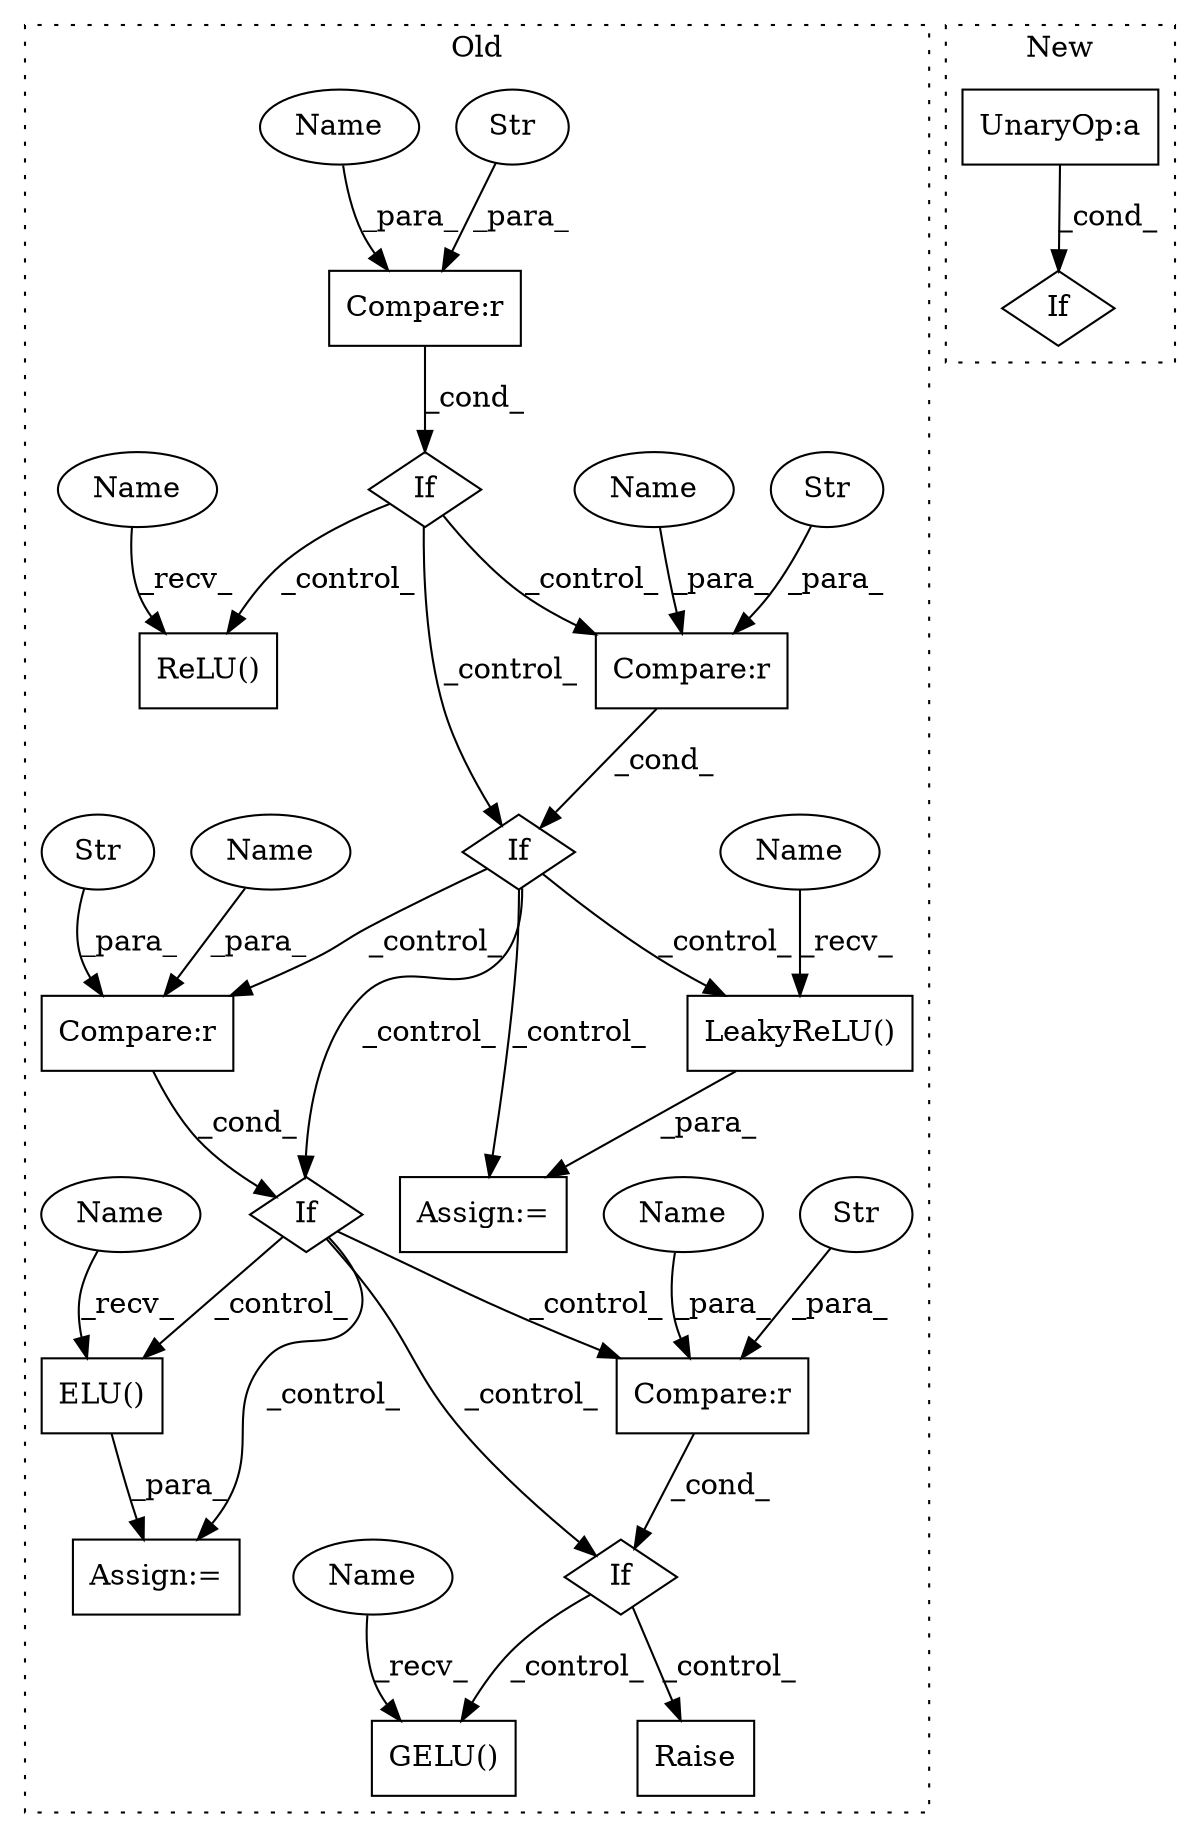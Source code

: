 digraph G {
subgraph cluster0 {
1 [label="ELU()" a="75" s="10882" l="31" shape="box"];
3 [label="If" a="96" s="10614" l="3" shape="diamond"];
4 [label="GELU()" a="75" s="10982" l="9" shape="box"];
5 [label="If" a="96" s="10927" l="0" shape="diamond"];
6 [label="Compare:r" a="40" s="10927" l="23" shape="box"];
7 [label="If" a="96" s="10828" l="0" shape="diamond"];
8 [label="Compare:r" a="40" s="10828" l="22" shape="box"];
9 [label="If" a="96" s="10707" l="0" shape="diamond"];
10 [label="Compare:r" a="40" s="10617" l="23" shape="box"];
11 [label="Str" a="66" s="10634" l="6" shape="ellipse"];
12 [label="Compare:r" a="40" s="10707" l="29" shape="box"];
13 [label="Str" a="66" s="10845" l="5" shape="ellipse"];
14 [label="Str" a="66" s="10724" l="12" shape="ellipse"];
15 [label="Str" a="66" s="10944" l="6" shape="ellipse"];
16 [label="Assign:=" a="68" s="10879" l="3" shape="box"];
17 [label="Assign:=" a="68" s="10765" l="3" shape="box"];
18 [label="ReLU()" a="75" s="10672" l="21" shape="box"];
19 [label="LeakyReLU()" a="75" s="10768" l="46" shape="box"];
21 [label="Raise" a="91" s="11018" l="6" shape="box"];
22 [label="Name" a="87" s="10927" l="13" shape="ellipse"];
23 [label="Name" a="87" s="10617" l="13" shape="ellipse"];
24 [label="Name" a="87" s="10707" l="13" shape="ellipse"];
25 [label="Name" a="87" s="10828" l="13" shape="ellipse"];
26 [label="Name" a="87" s="10672" l="2" shape="ellipse"];
27 [label="Name" a="87" s="10768" l="2" shape="ellipse"];
28 [label="Name" a="87" s="10982" l="2" shape="ellipse"];
29 [label="Name" a="87" s="10882" l="2" shape="ellipse"];
label = "Old";
style="dotted";
}
subgraph cluster1 {
2 [label="If" a="96" s="9542" l="3" shape="diamond"];
20 [label="UnaryOp:a" a="61" s="9545" l="14" shape="box"];
label = "New";
style="dotted";
}
1 -> 16 [label="_para_"];
3 -> 18 [label="_control_"];
3 -> 12 [label="_control_"];
3 -> 9 [label="_control_"];
5 -> 21 [label="_control_"];
5 -> 4 [label="_control_"];
6 -> 5 [label="_cond_"];
7 -> 1 [label="_control_"];
7 -> 5 [label="_control_"];
7 -> 6 [label="_control_"];
7 -> 16 [label="_control_"];
8 -> 7 [label="_cond_"];
9 -> 8 [label="_control_"];
9 -> 7 [label="_control_"];
9 -> 17 [label="_control_"];
9 -> 19 [label="_control_"];
10 -> 3 [label="_cond_"];
11 -> 10 [label="_para_"];
12 -> 9 [label="_cond_"];
13 -> 8 [label="_para_"];
14 -> 12 [label="_para_"];
15 -> 6 [label="_para_"];
19 -> 17 [label="_para_"];
20 -> 2 [label="_cond_"];
22 -> 6 [label="_para_"];
23 -> 10 [label="_para_"];
24 -> 12 [label="_para_"];
25 -> 8 [label="_para_"];
26 -> 18 [label="_recv_"];
27 -> 19 [label="_recv_"];
28 -> 4 [label="_recv_"];
29 -> 1 [label="_recv_"];
}